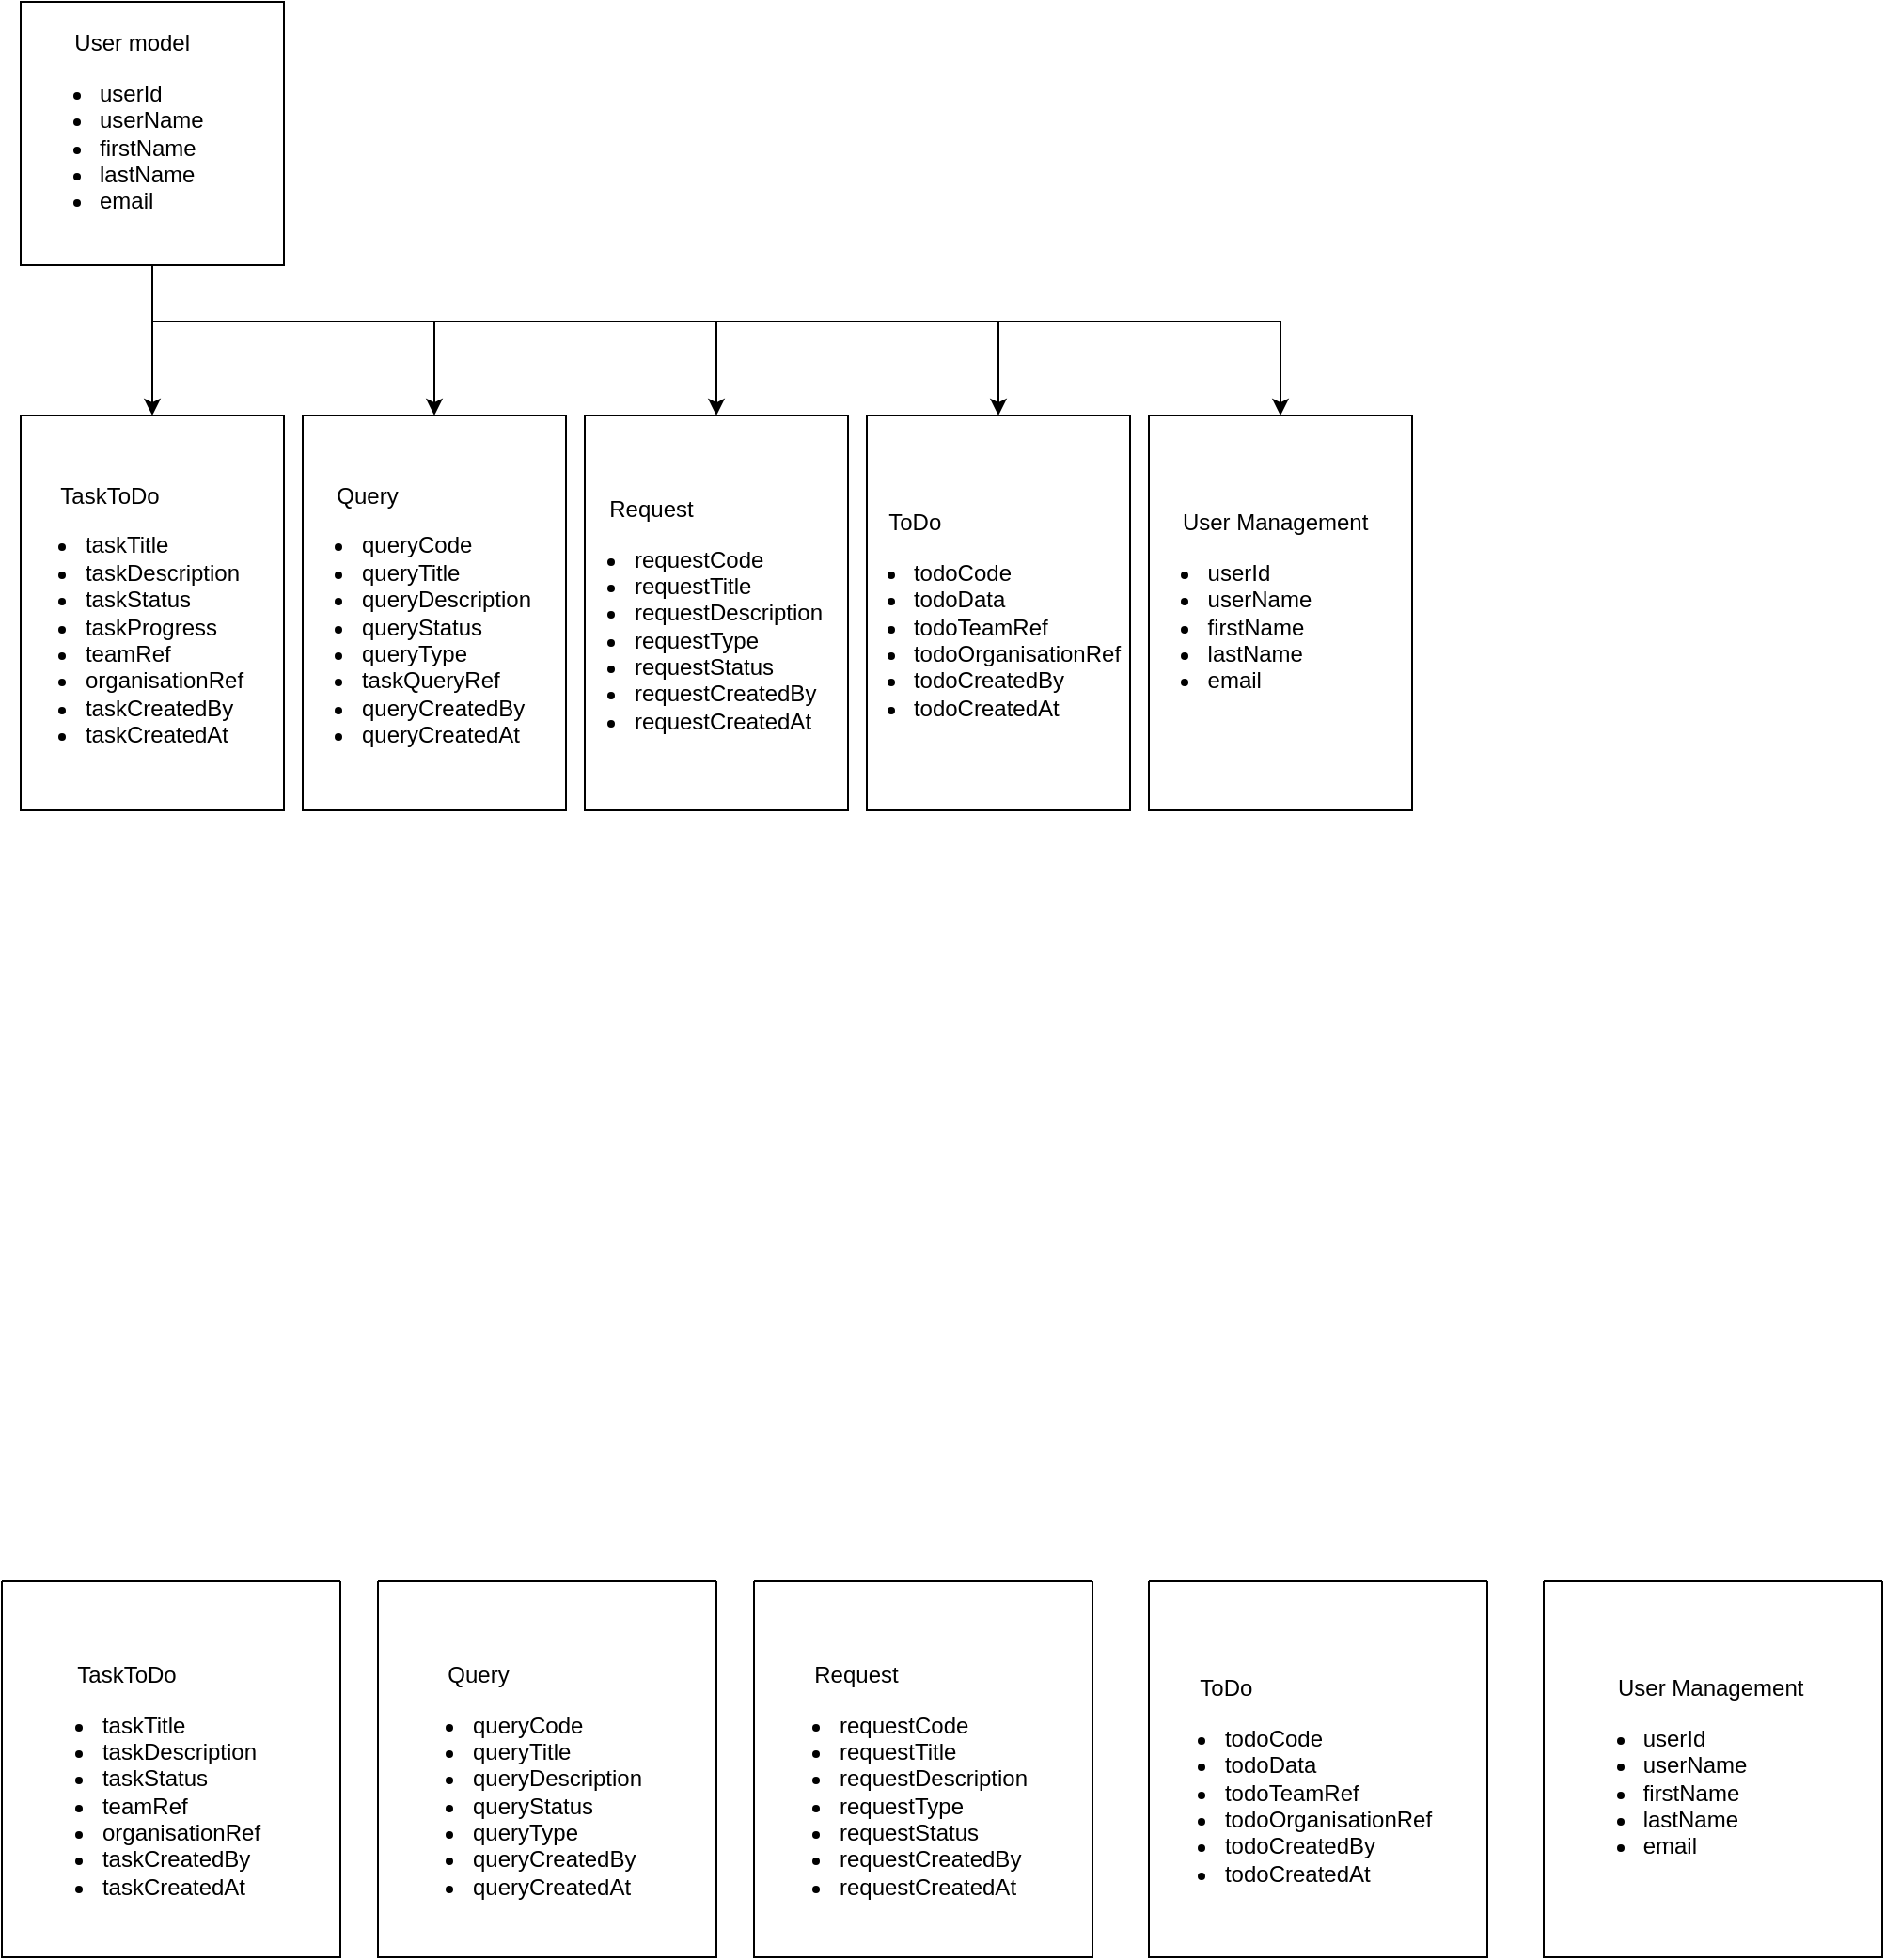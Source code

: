 <mxfile version="24.0.0" type="github">
  <diagram name="Page-1" id="Xy4lt4DB5cCuHjgBxs2x">
    <mxGraphModel dx="954" dy="552" grid="1" gridSize="10" guides="1" tooltips="1" connect="1" arrows="1" fold="1" page="1" pageScale="1" pageWidth="827" pageHeight="1169" math="0" shadow="0">
      <root>
        <mxCell id="0" />
        <mxCell id="1" parent="0" />
        <mxCell id="EOjThl3WFCyrKo_wU2wN-18" style="edgeStyle=orthogonalEdgeStyle;rounded=0;orthogonalLoop=1;jettySize=auto;html=1;" edge="1" parent="1" source="EOjThl3WFCyrKo_wU2wN-1">
          <mxGeometry relative="1" as="geometry">
            <mxPoint x="100" y="230" as="targetPoint" />
          </mxGeometry>
        </mxCell>
        <mxCell id="EOjThl3WFCyrKo_wU2wN-19" style="edgeStyle=orthogonalEdgeStyle;rounded=0;orthogonalLoop=1;jettySize=auto;html=1;" edge="1" parent="1" source="EOjThl3WFCyrKo_wU2wN-1">
          <mxGeometry relative="1" as="geometry">
            <mxPoint x="250" y="230" as="targetPoint" />
            <Array as="points">
              <mxPoint x="100" y="180" />
              <mxPoint x="250" y="180" />
            </Array>
          </mxGeometry>
        </mxCell>
        <mxCell id="EOjThl3WFCyrKo_wU2wN-21" style="edgeStyle=orthogonalEdgeStyle;rounded=0;orthogonalLoop=1;jettySize=auto;html=1;" edge="1" parent="1" source="EOjThl3WFCyrKo_wU2wN-1">
          <mxGeometry relative="1" as="geometry">
            <mxPoint x="400" y="230" as="targetPoint" />
            <Array as="points">
              <mxPoint x="100" y="180" />
              <mxPoint x="400" y="180" />
            </Array>
          </mxGeometry>
        </mxCell>
        <mxCell id="EOjThl3WFCyrKo_wU2wN-23" style="edgeStyle=orthogonalEdgeStyle;rounded=0;orthogonalLoop=1;jettySize=auto;html=1;entryX=0.5;entryY=0;entryDx=0;entryDy=0;" edge="1" parent="1" source="EOjThl3WFCyrKo_wU2wN-1">
          <mxGeometry relative="1" as="geometry">
            <mxPoint x="550" y="230" as="targetPoint" />
            <Array as="points">
              <mxPoint x="100" y="180" />
              <mxPoint x="550" y="180" />
            </Array>
          </mxGeometry>
        </mxCell>
        <mxCell id="EOjThl3WFCyrKo_wU2wN-24" style="edgeStyle=orthogonalEdgeStyle;rounded=0;orthogonalLoop=1;jettySize=auto;html=1;" edge="1" parent="1" source="EOjThl3WFCyrKo_wU2wN-1">
          <mxGeometry relative="1" as="geometry">
            <mxPoint x="700" y="230" as="targetPoint" />
            <Array as="points">
              <mxPoint x="100" y="180" />
              <mxPoint x="700" y="180" />
            </Array>
          </mxGeometry>
        </mxCell>
        <mxCell id="EOjThl3WFCyrKo_wU2wN-1" value="&lt;div&gt;&lt;span style=&quot;white-space: pre;&quot;&gt;&#x9;&lt;/span&gt;User model&lt;/div&gt;&lt;ul&gt;&lt;li&gt;userId&lt;br&gt;&lt;/li&gt;&lt;li&gt;userName&lt;br&gt;&lt;/li&gt;&lt;li&gt;firstName&lt;br&gt;&lt;/li&gt;&lt;li&gt;lastName&lt;br&gt;&lt;/li&gt;&lt;li&gt;email&lt;br&gt;&lt;/li&gt;&lt;/ul&gt;" style="whiteSpace=wrap;html=1;aspect=fixed;align=left;" vertex="1" parent="1">
          <mxGeometry x="30" y="10" width="140" height="140" as="geometry" />
        </mxCell>
        <mxCell id="EOjThl3WFCyrKo_wU2wN-46" value="&lt;div&gt;&lt;br&gt;&lt;/div&gt;&lt;div&gt;&lt;div style=&quot;text-align: left;&quot;&gt;&lt;span style=&quot;white-space: pre;&quot;&gt;&#x9;TaskToDo&lt;/span&gt;&lt;/div&gt;&lt;ul style=&quot;text-align: left;&quot;&gt;&lt;li&gt;taskTitle&lt;/li&gt;&lt;li&gt;taskDescription&lt;/li&gt;&lt;li&gt;taskStatus&lt;/li&gt;&lt;li&gt;taskProgress&lt;/li&gt;&lt;li&gt;teamRef&lt;br&gt;&lt;/li&gt;&lt;li&gt;organisationRef&lt;/li&gt;&lt;li&gt;taskCreatedBy&lt;/li&gt;&lt;li&gt;taskCreatedAt&lt;/li&gt;&lt;/ul&gt;&lt;/div&gt;" style="rounded=0;whiteSpace=wrap;html=1;spacingLeft=-27;" vertex="1" parent="1">
          <mxGeometry x="30" y="230" width="140" height="210" as="geometry" />
        </mxCell>
        <mxCell id="EOjThl3WFCyrKo_wU2wN-28" value="" style="group" vertex="1" connectable="0" parent="1">
          <mxGeometry x="20" y="850" width="180" height="200" as="geometry" />
        </mxCell>
        <mxCell id="EOjThl3WFCyrKo_wU2wN-26" value="" style="swimlane;startSize=0;" vertex="1" parent="EOjThl3WFCyrKo_wU2wN-28">
          <mxGeometry width="180" height="200" as="geometry" />
        </mxCell>
        <mxCell id="EOjThl3WFCyrKo_wU2wN-27" value="&lt;br&gt;&lt;div&gt;&lt;div style=&quot;text-align: left; white-space: normal;&quot;&gt;&lt;span style=&quot;white-space: pre;&quot;&gt;&#x9;TaskToDo&lt;/span&gt;&lt;/div&gt;&lt;ul style=&quot;text-align: left; white-space: normal;&quot;&gt;&lt;li&gt;taskTitle&lt;/li&gt;&lt;li&gt;taskDescription&lt;/li&gt;&lt;li&gt;taskStatus&lt;/li&gt;&lt;li&gt;teamRef&lt;br&gt;&lt;/li&gt;&lt;li&gt;organisationRef&lt;/li&gt;&lt;li&gt;taskCreatedBy&lt;/li&gt;&lt;li&gt;taskCreatedAt&lt;/li&gt;&lt;/ul&gt;&lt;/div&gt;" style="text;html=1;align=center;verticalAlign=middle;resizable=0;points=[];autosize=1;strokeColor=none;fillColor=none;" vertex="1" parent="EOjThl3WFCyrKo_wU2wN-28">
          <mxGeometry y="25" width="150" height="160" as="geometry" />
        </mxCell>
        <mxCell id="EOjThl3WFCyrKo_wU2wN-31" value="" style="swimlane;startSize=0;" vertex="1" parent="1">
          <mxGeometry x="220" y="850" width="180" height="200" as="geometry" />
        </mxCell>
        <mxCell id="EOjThl3WFCyrKo_wU2wN-33" value="" style="group" vertex="1" connectable="0" parent="1">
          <mxGeometry x="420" y="850" width="180" height="200" as="geometry" />
        </mxCell>
        <mxCell id="EOjThl3WFCyrKo_wU2wN-34" value="" style="swimlane;startSize=0;" vertex="1" parent="EOjThl3WFCyrKo_wU2wN-33">
          <mxGeometry width="180" height="200" as="geometry" />
        </mxCell>
        <mxCell id="EOjThl3WFCyrKo_wU2wN-35" value="&lt;br&gt;&lt;div&gt;&lt;div style=&quot;text-align: left; white-space: normal;&quot;&gt;&lt;span style=&quot;white-space: pre;&quot;&gt;&#x9;Request&lt;/span&gt;&lt;/div&gt;&lt;ul style=&quot;text-align: left; white-space: normal;&quot;&gt;&lt;li&gt;requestCode&lt;br&gt;&lt;/li&gt;&lt;li&gt;requestTitle&lt;br&gt;&lt;/li&gt;&lt;li&gt;requestDescription&lt;/li&gt;&lt;li&gt;requestType&lt;/li&gt;&lt;li&gt;requestStatus&lt;/li&gt;&lt;li&gt;requestCreatedBy&lt;/li&gt;&lt;li&gt;requestCreatedAt&lt;/li&gt;&lt;/ul&gt;&lt;/div&gt;" style="text;html=1;align=center;verticalAlign=middle;resizable=0;points=[];autosize=1;strokeColor=none;fillColor=none;" vertex="1" parent="EOjThl3WFCyrKo_wU2wN-33">
          <mxGeometry x="-5" y="25" width="160" height="160" as="geometry" />
        </mxCell>
        <mxCell id="EOjThl3WFCyrKo_wU2wN-36" value="" style="group" vertex="1" connectable="0" parent="1">
          <mxGeometry x="630" y="850" width="180" height="200" as="geometry" />
        </mxCell>
        <mxCell id="EOjThl3WFCyrKo_wU2wN-37" value="" style="swimlane;startSize=0;" vertex="1" parent="EOjThl3WFCyrKo_wU2wN-36">
          <mxGeometry width="180" height="200" as="geometry" />
        </mxCell>
        <mxCell id="EOjThl3WFCyrKo_wU2wN-38" value="&lt;br&gt;&lt;div&gt;&lt;div style=&quot;text-align: left; white-space: normal;&quot;&gt;&lt;span style=&quot;white-space: pre;&quot;&gt;&#x9;ToDo&lt;/span&gt;&lt;/div&gt;&lt;ul style=&quot;text-align: left; white-space: normal;&quot;&gt;&lt;li&gt;todoCode&lt;br&gt;&lt;/li&gt;&lt;li&gt;todoData&lt;/li&gt;&lt;li&gt;todoTeamRef&lt;/li&gt;&lt;li&gt;todoOrganisationRef&lt;/li&gt;&lt;li&gt;todoCreatedBy&lt;/li&gt;&lt;li&gt;todoCreatedAt&lt;/li&gt;&lt;/ul&gt;&lt;/div&gt;" style="text;html=1;align=center;verticalAlign=middle;resizable=0;points=[];autosize=1;strokeColor=none;fillColor=none;" vertex="1" parent="EOjThl3WFCyrKo_wU2wN-36">
          <mxGeometry x="-10" y="30" width="170" height="150" as="geometry" />
        </mxCell>
        <mxCell id="EOjThl3WFCyrKo_wU2wN-39" value="" style="group" vertex="1" connectable="0" parent="1">
          <mxGeometry x="840" y="850" width="180" height="200" as="geometry" />
        </mxCell>
        <mxCell id="EOjThl3WFCyrKo_wU2wN-40" value="" style="swimlane;startSize=0;" vertex="1" parent="EOjThl3WFCyrKo_wU2wN-39">
          <mxGeometry width="180" height="200" as="geometry" />
        </mxCell>
        <mxCell id="EOjThl3WFCyrKo_wU2wN-41" value="&lt;div style=&quot;text-align: left; white-space: normal;&quot;&gt;&lt;span style=&quot;white-space: pre;&quot;&gt;&#x9;User Management&lt;/span&gt;&lt;br&gt;&lt;/div&gt;&lt;ul style=&quot;text-align: left; white-space: normal;&quot;&gt;&lt;li&gt;userId&lt;br&gt;&lt;/li&gt;&lt;li&gt;userName&lt;br&gt;&lt;/li&gt;&lt;li&gt;firstName&lt;br&gt;&lt;/li&gt;&lt;li&gt;lastName&lt;br&gt;&lt;/li&gt;&lt;li&gt;email&lt;/li&gt;&lt;/ul&gt;" style="text;html=1;align=center;verticalAlign=middle;resizable=0;points=[];autosize=1;strokeColor=none;fillColor=none;" vertex="1" parent="EOjThl3WFCyrKo_wU2wN-39">
          <mxGeometry y="45" width="150" height="120" as="geometry" />
        </mxCell>
        <mxCell id="EOjThl3WFCyrKo_wU2wN-32" value="&lt;br&gt;&lt;div&gt;&lt;div style=&quot;text-align: left; white-space: normal;&quot;&gt;&lt;span style=&quot;white-space: pre;&quot;&gt;&#x9;Query&lt;/span&gt;&lt;/div&gt;&lt;ul style=&quot;text-align: left; white-space: normal;&quot;&gt;&lt;li&gt;queryCode&lt;/li&gt;&lt;li&gt;queryTitle&lt;/li&gt;&lt;li&gt;queryDescription&lt;/li&gt;&lt;li&gt;queryStatus&lt;/li&gt;&lt;li&gt;queryType&lt;/li&gt;&lt;li&gt;queryCreatedBy&lt;/li&gt;&lt;li&gt;queryCreatedAt&lt;/li&gt;&lt;/ul&gt;&lt;/div&gt;" style="text;html=1;align=center;verticalAlign=middle;resizable=0;points=[];autosize=1;strokeColor=none;fillColor=none;" vertex="1" parent="1">
          <mxGeometry x="220" y="875" width="150" height="160" as="geometry" />
        </mxCell>
        <mxCell id="EOjThl3WFCyrKo_wU2wN-47" value="&lt;br&gt;&lt;div&gt;&lt;div style=&quot;text-align: left;&quot;&gt;&lt;span style=&quot;white-space: pre;&quot;&gt;&#x9;Query&lt;/span&gt;&lt;/div&gt;&lt;ul style=&quot;text-align: left;&quot;&gt;&lt;li&gt;queryCode&lt;/li&gt;&lt;li&gt;queryTitle&lt;/li&gt;&lt;li&gt;queryDescription&lt;/li&gt;&lt;li&gt;queryStatus&lt;/li&gt;&lt;li&gt;queryType&lt;/li&gt;&lt;li&gt;taskQueryRef&lt;/li&gt;&lt;li&gt;queryCreatedBy&lt;/li&gt;&lt;li&gt;queryCreatedAt&lt;/li&gt;&lt;/ul&gt;&lt;/div&gt;" style="rounded=0;whiteSpace=wrap;html=1;spacingLeft=-27;" vertex="1" parent="1">
          <mxGeometry x="180" y="230" width="140" height="210" as="geometry" />
        </mxCell>
        <mxCell id="EOjThl3WFCyrKo_wU2wN-48" value="&lt;br&gt;&lt;div&gt;&lt;div style=&quot;text-align: left;&quot;&gt;&lt;span style=&quot;white-space: pre;&quot;&gt;&#x9;Request&lt;/span&gt;&lt;/div&gt;&lt;ul style=&quot;text-align: left;&quot;&gt;&lt;li&gt;requestCode&lt;br&gt;&lt;/li&gt;&lt;li&gt;requestTitle&lt;br&gt;&lt;/li&gt;&lt;li&gt;requestDescription&lt;/li&gt;&lt;li&gt;requestType&lt;/li&gt;&lt;li&gt;requestStatus&lt;/li&gt;&lt;li&gt;requestCreatedBy&lt;/li&gt;&lt;li&gt;requestCreatedAt&lt;/li&gt;&lt;/ul&gt;&lt;/div&gt;" style="rounded=0;whiteSpace=wrap;html=1;spacingLeft=-27;" vertex="1" parent="1">
          <mxGeometry x="330" y="230" width="140" height="210" as="geometry" />
        </mxCell>
        <mxCell id="EOjThl3WFCyrKo_wU2wN-49" value="&lt;br&gt;&lt;div&gt;&lt;div style=&quot;text-align: left;&quot;&gt;&lt;span style=&quot;white-space: pre;&quot;&gt;&#x9;ToDo&lt;/span&gt;&lt;/div&gt;&lt;ul style=&quot;text-align: left;&quot;&gt;&lt;li&gt;todoCode&lt;br&gt;&lt;/li&gt;&lt;li&gt;todoData&lt;/li&gt;&lt;li&gt;todoTeamRef&lt;/li&gt;&lt;li&gt;todoOrganisationRef&lt;/li&gt;&lt;li&gt;todoCreatedBy&lt;/li&gt;&lt;li&gt;todoCreatedAt&lt;/li&gt;&lt;/ul&gt;&lt;/div&gt;" style="rounded=0;whiteSpace=wrap;html=1;spacingLeft=-20;" vertex="1" parent="1">
          <mxGeometry x="480" y="230" width="140" height="210" as="geometry" />
        </mxCell>
        <mxCell id="EOjThl3WFCyrKo_wU2wN-50" value="&lt;div style=&quot;text-align: left;&quot;&gt;&lt;span style=&quot;white-space: pre;&quot;&gt;&#x9;User Management&lt;/span&gt;&lt;br&gt;&lt;/div&gt;&lt;ul style=&quot;text-align: left;&quot;&gt;&lt;li&gt;userId&lt;br&gt;&lt;/li&gt;&lt;li&gt;userName&lt;br&gt;&lt;/li&gt;&lt;li&gt;firstName&lt;br&gt;&lt;/li&gt;&lt;li&gt;lastName&lt;br&gt;&lt;/li&gt;&lt;li&gt;email&lt;/li&gt;&lt;/ul&gt;" style="rounded=0;whiteSpace=wrap;html=1;spacingLeft=-32;" vertex="1" parent="1">
          <mxGeometry x="630" y="230" width="140" height="210" as="geometry" />
        </mxCell>
      </root>
    </mxGraphModel>
  </diagram>
</mxfile>
